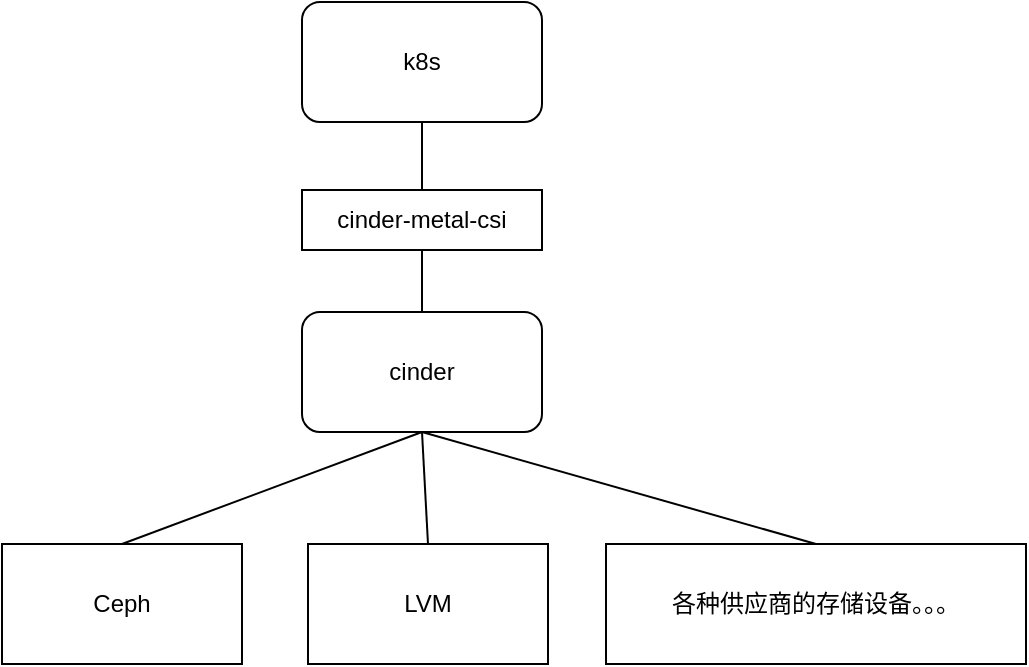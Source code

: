 <mxfile version="20.0.4" type="github">
  <diagram id="bbn4WEPqyENCLP_PK24W" name="Page-1">
    <mxGraphModel dx="1422" dy="754" grid="1" gridSize="10" guides="1" tooltips="1" connect="1" arrows="1" fold="1" page="1" pageScale="1" pageWidth="1100" pageHeight="850" math="0" shadow="0">
      <root>
        <mxCell id="0" />
        <mxCell id="1" parent="0" />
        <mxCell id="ovz8IwlGmj3j4p8Ko8Wg-1" value="k8s" style="rounded=1;whiteSpace=wrap;html=1;" vertex="1" parent="1">
          <mxGeometry x="470" y="149" width="120" height="60" as="geometry" />
        </mxCell>
        <mxCell id="ovz8IwlGmj3j4p8Ko8Wg-2" value="cinder" style="rounded=1;whiteSpace=wrap;html=1;" vertex="1" parent="1">
          <mxGeometry x="470" y="304" width="120" height="60" as="geometry" />
        </mxCell>
        <mxCell id="ovz8IwlGmj3j4p8Ko8Wg-3" value="Ceph" style="rounded=0;whiteSpace=wrap;html=1;" vertex="1" parent="1">
          <mxGeometry x="320" y="420" width="120" height="60" as="geometry" />
        </mxCell>
        <mxCell id="ovz8IwlGmj3j4p8Ko8Wg-4" value="LVM" style="rounded=0;whiteSpace=wrap;html=1;" vertex="1" parent="1">
          <mxGeometry x="473" y="420" width="120" height="60" as="geometry" />
        </mxCell>
        <mxCell id="ovz8IwlGmj3j4p8Ko8Wg-5" value="各种供应商的存储设备。。。" style="rounded=0;whiteSpace=wrap;html=1;" vertex="1" parent="1">
          <mxGeometry x="622" y="420" width="210" height="60" as="geometry" />
        </mxCell>
        <mxCell id="ovz8IwlGmj3j4p8Ko8Wg-6" value="cinder-metal-csi" style="rounded=0;whiteSpace=wrap;html=1;" vertex="1" parent="1">
          <mxGeometry x="470" y="243" width="120" height="30" as="geometry" />
        </mxCell>
        <mxCell id="ovz8IwlGmj3j4p8Ko8Wg-7" value="" style="endArrow=none;html=1;rounded=0;entryX=0.5;entryY=1;entryDx=0;entryDy=0;exitX=0.5;exitY=0;exitDx=0;exitDy=0;" edge="1" parent="1" source="ovz8IwlGmj3j4p8Ko8Wg-6" target="ovz8IwlGmj3j4p8Ko8Wg-1">
          <mxGeometry width="50" height="50" relative="1" as="geometry">
            <mxPoint x="530" y="200" as="sourcePoint" />
            <mxPoint x="570" y="290" as="targetPoint" />
          </mxGeometry>
        </mxCell>
        <mxCell id="ovz8IwlGmj3j4p8Ko8Wg-9" value="" style="endArrow=none;html=1;rounded=0;entryX=0.5;entryY=1;entryDx=0;entryDy=0;exitX=0.5;exitY=0;exitDx=0;exitDy=0;" edge="1" parent="1" source="ovz8IwlGmj3j4p8Ko8Wg-2" target="ovz8IwlGmj3j4p8Ko8Wg-6">
          <mxGeometry width="50" height="50" relative="1" as="geometry">
            <mxPoint x="520" y="340" as="sourcePoint" />
            <mxPoint x="570" y="290" as="targetPoint" />
          </mxGeometry>
        </mxCell>
        <mxCell id="ovz8IwlGmj3j4p8Ko8Wg-10" value="" style="endArrow=none;html=1;rounded=0;entryX=0.5;entryY=1;entryDx=0;entryDy=0;exitX=0.5;exitY=0;exitDx=0;exitDy=0;" edge="1" parent="1" source="ovz8IwlGmj3j4p8Ko8Wg-3" target="ovz8IwlGmj3j4p8Ko8Wg-2">
          <mxGeometry width="50" height="50" relative="1" as="geometry">
            <mxPoint x="500" y="380" as="sourcePoint" />
            <mxPoint x="570" y="290" as="targetPoint" />
          </mxGeometry>
        </mxCell>
        <mxCell id="ovz8IwlGmj3j4p8Ko8Wg-11" value="" style="endArrow=none;html=1;rounded=0;entryX=0.5;entryY=0;entryDx=0;entryDy=0;exitX=0.5;exitY=1;exitDx=0;exitDy=0;" edge="1" parent="1" source="ovz8IwlGmj3j4p8Ko8Wg-2" target="ovz8IwlGmj3j4p8Ko8Wg-4">
          <mxGeometry width="50" height="50" relative="1" as="geometry">
            <mxPoint x="520" y="340" as="sourcePoint" />
            <mxPoint x="570" y="290" as="targetPoint" />
          </mxGeometry>
        </mxCell>
        <mxCell id="ovz8IwlGmj3j4p8Ko8Wg-12" value="" style="endArrow=none;html=1;rounded=0;entryX=0.5;entryY=0;entryDx=0;entryDy=0;exitX=0.5;exitY=1;exitDx=0;exitDy=0;" edge="1" parent="1" source="ovz8IwlGmj3j4p8Ko8Wg-2" target="ovz8IwlGmj3j4p8Ko8Wg-5">
          <mxGeometry width="50" height="50" relative="1" as="geometry">
            <mxPoint x="520" y="340" as="sourcePoint" />
            <mxPoint x="570" y="290" as="targetPoint" />
          </mxGeometry>
        </mxCell>
      </root>
    </mxGraphModel>
  </diagram>
</mxfile>
